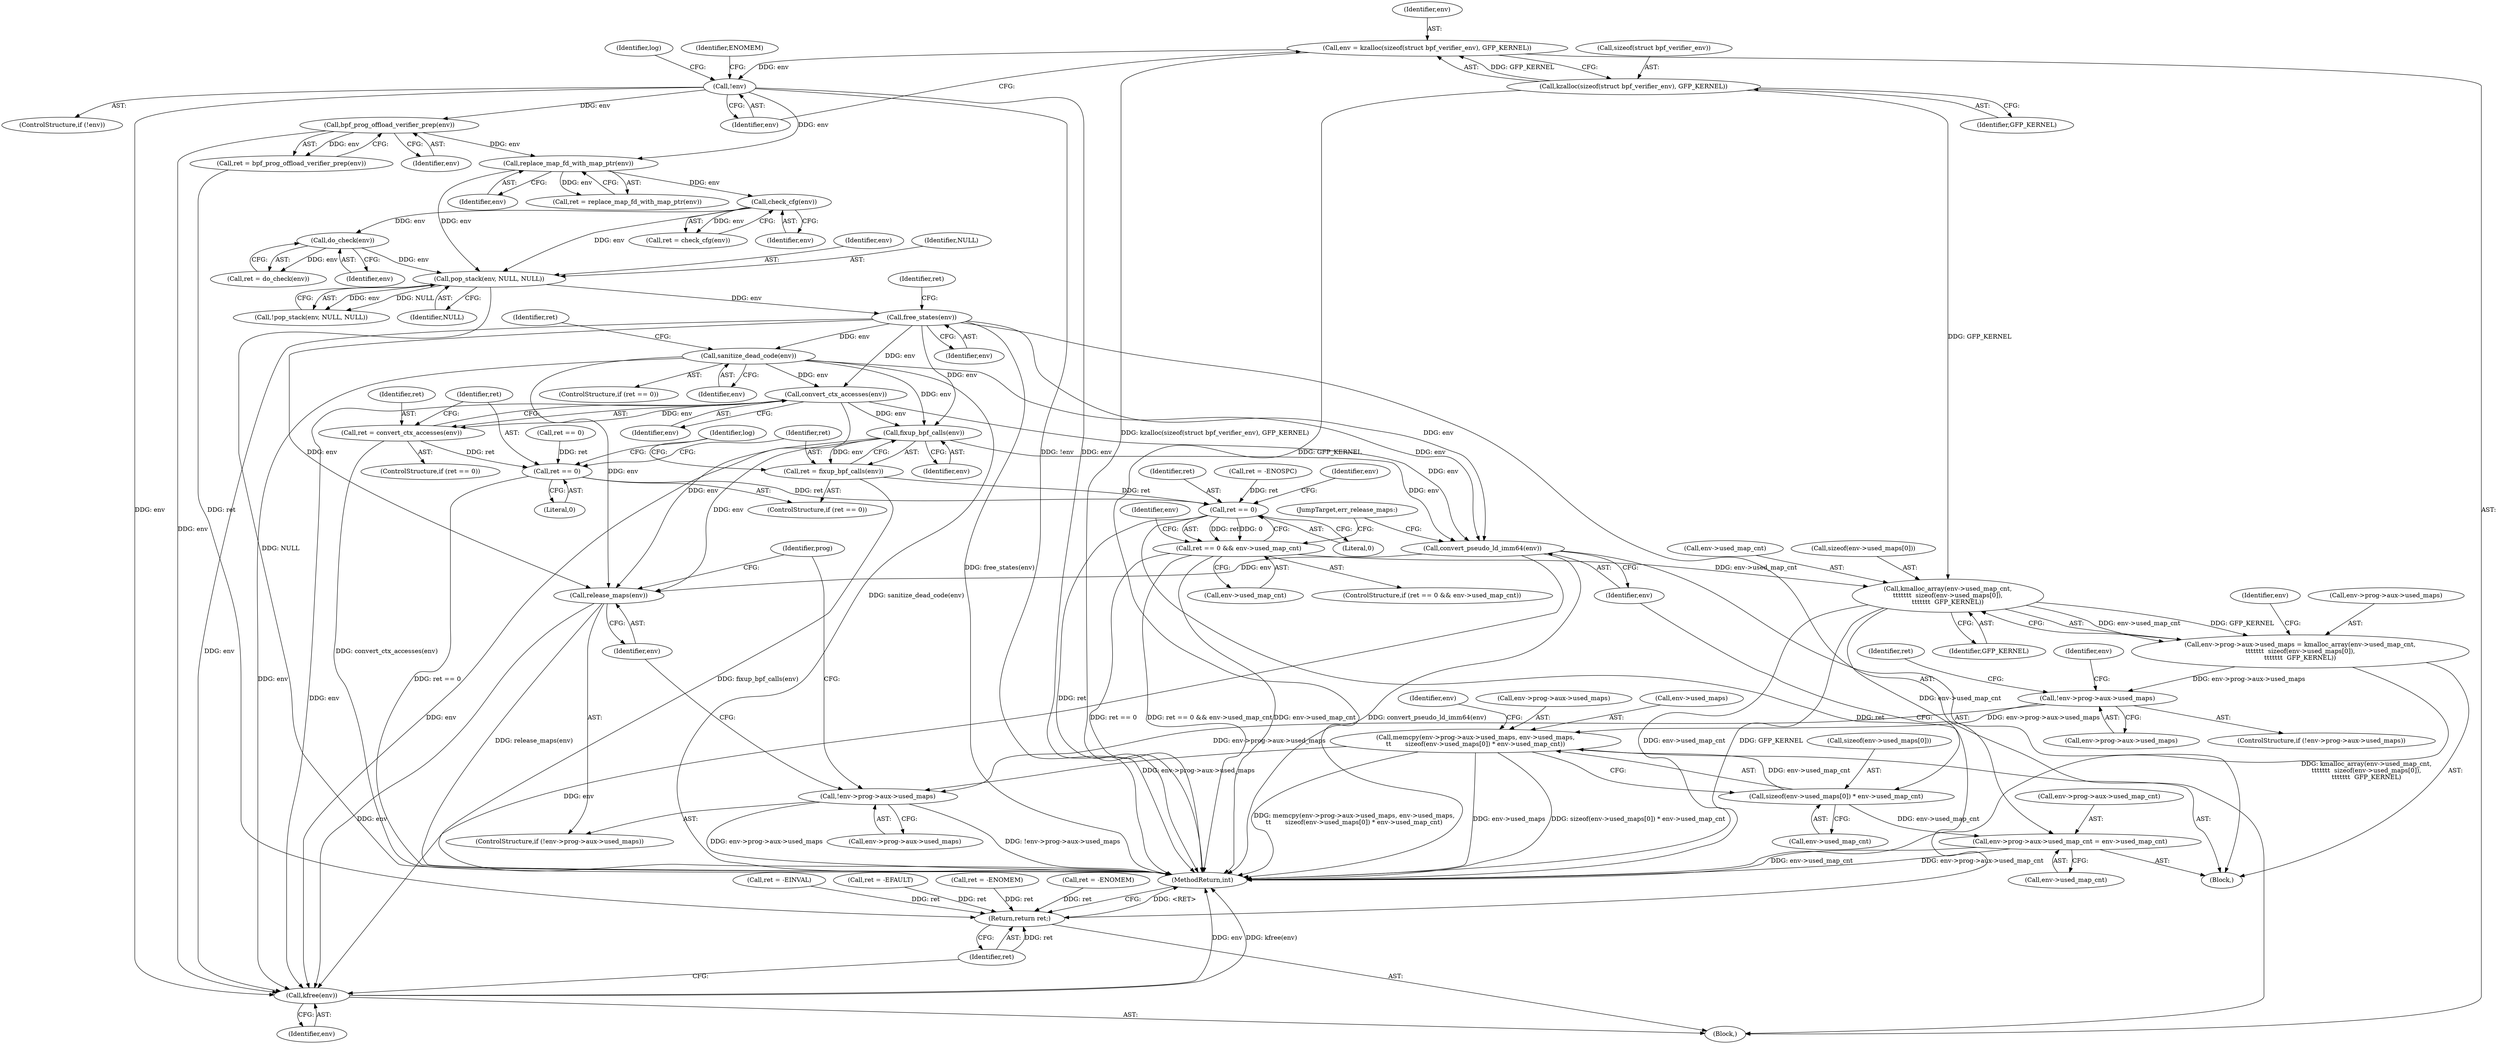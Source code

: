 digraph "0_linux_c131187db2d3fa2f8bf32fdf4e9a4ef805168467_0@API" {
"1000364" [label="(Call,free_states(env))"];
"1000360" [label="(Call,pop_stack(env, NULL, NULL))"];
"1000325" [label="(Call,check_cfg(env))"];
"1000293" [label="(Call,replace_map_fd_with_map_ptr(env))"];
"1000286" [label="(Call,bpf_prog_offload_verifier_prep(env))"];
"1000135" [label="(Call,!env)"];
"1000128" [label="(Call,env = kzalloc(sizeof(struct bpf_verifier_env), GFP_KERNEL))"];
"1000130" [label="(Call,kzalloc(sizeof(struct bpf_verifier_env), GFP_KERNEL))"];
"1000340" [label="(Call,do_check(env))"];
"1000370" [label="(Call,sanitize_dead_code(env))"];
"1000378" [label="(Call,convert_ctx_accesses(env))"];
"1000376" [label="(Call,ret = convert_ctx_accesses(env))"];
"1000381" [label="(Call,ret == 0)"];
"1000416" [label="(Call,ret == 0)"];
"1000415" [label="(Call,ret == 0 && env->used_map_cnt)"];
"1000431" [label="(Call,kmalloc_array(env->used_map_cnt,\n\t\t\t\t\t\t\t  sizeof(env->used_maps[0]),\n\t\t\t\t\t\t\t  GFP_KERNEL))"];
"1000423" [label="(Call,env->prog->aux->used_maps = kmalloc_array(env->used_map_cnt,\n\t\t\t\t\t\t\t  sizeof(env->used_maps[0]),\n\t\t\t\t\t\t\t  GFP_KERNEL))"];
"1000443" [label="(Call,!env->prog->aux->used_maps)"];
"1000457" [label="(Call,memcpy(env->prog->aux->used_maps, env->used_maps,\n\t\t       sizeof(env->used_maps[0]) * env->used_map_cnt))"];
"1000493" [label="(Call,!env->prog->aux->used_maps)"];
"1000468" [label="(Call,sizeof(env->used_maps[0]) * env->used_map_cnt)"];
"1000478" [label="(Call,env->prog->aux->used_map_cnt = env->used_map_cnt)"];
"1000520" [label="(Return,return ret;)"];
"1000386" [label="(Call,fixup_bpf_calls(env))"];
"1000384" [label="(Call,ret = fixup_bpf_calls(env))"];
"1000489" [label="(Call,convert_pseudo_ld_imm64(env))"];
"1000501" [label="(Call,release_maps(env))"];
"1000518" [label="(Call,kfree(env))"];
"1000371" [label="(Identifier,env)"];
"1000420" [label="(Identifier,env)"];
"1000458" [label="(Call,env->prog->aux->used_maps)"];
"1000492" [label="(ControlStructure,if (!env->prog->aux->used_maps))"];
"1000432" [label="(Call,env->used_map_cnt)"];
"1000417" [label="(Identifier,ret)"];
"1000135" [label="(Call,!env)"];
"1000478" [label="(Call,env->prog->aux->used_map_cnt = env->used_map_cnt)"];
"1000457" [label="(Call,memcpy(env->prog->aux->used_maps, env->used_maps,\n\t\t       sizeof(env->used_maps[0]) * env->used_map_cnt))"];
"1000386" [label="(Call,fixup_bpf_calls(env))"];
"1000377" [label="(Identifier,ret)"];
"1000341" [label="(Identifier,env)"];
"1000129" [label="(Identifier,env)"];
"1000494" [label="(Call,env->prog->aux->used_maps)"];
"1000518" [label="(Call,kfree(env))"];
"1000444" [label="(Call,env->prog->aux->used_maps)"];
"1000453" [label="(Identifier,ret)"];
"1000419" [label="(Call,env->used_map_cnt)"];
"1000441" [label="(Identifier,GFP_KERNEL)"];
"1000493" [label="(Call,!env->prog->aux->used_maps)"];
"1000365" [label="(Identifier,env)"];
"1000427" [label="(Identifier,env)"];
"1000325" [label="(Call,check_cfg(env))"];
"1000383" [label="(Literal,0)"];
"1000384" [label="(Call,ret = fixup_bpf_calls(env))"];
"1000435" [label="(Call,sizeof(env->used_maps[0]))"];
"1000416" [label="(Call,ret == 0)"];
"1000226" [label="(Call,ret = -EINVAL)"];
"1000505" [label="(Identifier,prog)"];
"1000372" [label="(ControlStructure,if (ret == 0))"];
"1000422" [label="(Block,)"];
"1000415" [label="(Call,ret == 0 && env->used_map_cnt)"];
"1000442" [label="(ControlStructure,if (!env->prog->aux->used_maps))"];
"1000409" [label="(Call,ret = -EFAULT)"];
"1000381" [label="(Call,ret == 0)"];
"1000130" [label="(Call,kzalloc(sizeof(struct bpf_verifier_env), GFP_KERNEL))"];
"1000521" [label="(Identifier,ret)"];
"1000370" [label="(Call,sanitize_dead_code(env))"];
"1000366" [label="(ControlStructure,if (ret == 0))"];
"1000131" [label="(Call,sizeof(struct bpf_verifier_env))"];
"1000486" [label="(Call,env->used_map_cnt)"];
"1000134" [label="(ControlStructure,if (!env))"];
"1000502" [label="(Identifier,env)"];
"1000368" [label="(Identifier,ret)"];
"1000323" [label="(Call,ret = check_cfg(env))"];
"1000520" [label="(Return,return ret;)"];
"1000522" [label="(MethodReturn,int)"];
"1000293" [label="(Call,replace_map_fd_with_map_ptr(env))"];
"1000141" [label="(Identifier,log)"];
"1000359" [label="(Call,!pop_stack(env, NULL, NULL))"];
"1000452" [label="(Call,ret = -ENOMEM)"];
"1000360" [label="(Call,pop_stack(env, NULL, NULL))"];
"1000378" [label="(Call,convert_ctx_accesses(env))"];
"1000395" [label="(Call,ret = -ENOSPC)"];
"1000501" [label="(Call,release_maps(env))"];
"1000361" [label="(Identifier,env)"];
"1000391" [label="(Identifier,log)"];
"1000364" [label="(Call,free_states(env))"];
"1000385" [label="(Identifier,ret)"];
"1000294" [label="(Identifier,env)"];
"1000158" [label="(Call,ret = -ENOMEM)"];
"1000447" [label="(Identifier,env)"];
"1000373" [label="(Call,ret == 0)"];
"1000139" [label="(Identifier,ENOMEM)"];
"1000286" [label="(Call,bpf_prog_offload_verifier_prep(env))"];
"1000387" [label="(Identifier,env)"];
"1000423" [label="(Call,env->prog->aux->used_maps = kmalloc_array(env->used_map_cnt,\n\t\t\t\t\t\t\t  sizeof(env->used_maps[0]),\n\t\t\t\t\t\t\t  GFP_KERNEL))"];
"1000424" [label="(Call,env->prog->aux->used_maps)"];
"1000326" [label="(Identifier,env)"];
"1000468" [label="(Call,sizeof(env->used_maps[0]) * env->used_map_cnt)"];
"1000418" [label="(Literal,0)"];
"1000363" [label="(Identifier,NULL)"];
"1000112" [label="(Block,)"];
"1000284" [label="(Call,ret = bpf_prog_offload_verifier_prep(env))"];
"1000475" [label="(Call,env->used_map_cnt)"];
"1000374" [label="(Identifier,ret)"];
"1000376" [label="(Call,ret = convert_ctx_accesses(env))"];
"1000519" [label="(Identifier,env)"];
"1000443" [label="(Call,!env->prog->aux->used_maps)"];
"1000136" [label="(Identifier,env)"];
"1000491" [label="(JumpTarget,err_release_maps:)"];
"1000128" [label="(Call,env = kzalloc(sizeof(struct bpf_verifier_env), GFP_KERNEL))"];
"1000291" [label="(Call,ret = replace_map_fd_with_map_ptr(env))"];
"1000133" [label="(Identifier,GFP_KERNEL)"];
"1000379" [label="(Identifier,env)"];
"1000382" [label="(Identifier,ret)"];
"1000340" [label="(Call,do_check(env))"];
"1000338" [label="(Call,ret = do_check(env))"];
"1000414" [label="(ControlStructure,if (ret == 0 && env->used_map_cnt))"];
"1000465" [label="(Call,env->used_maps)"];
"1000362" [label="(Identifier,NULL)"];
"1000380" [label="(ControlStructure,if (ret == 0))"];
"1000490" [label="(Identifier,env)"];
"1000287" [label="(Identifier,env)"];
"1000431" [label="(Call,kmalloc_array(env->used_map_cnt,\n\t\t\t\t\t\t\t  sizeof(env->used_maps[0]),\n\t\t\t\t\t\t\t  GFP_KERNEL))"];
"1000489" [label="(Call,convert_pseudo_ld_imm64(env))"];
"1000461" [label="(Identifier,env)"];
"1000482" [label="(Identifier,env)"];
"1000469" [label="(Call,sizeof(env->used_maps[0]))"];
"1000479" [label="(Call,env->prog->aux->used_map_cnt)"];
"1000364" -> "1000112"  [label="AST: "];
"1000364" -> "1000365"  [label="CFG: "];
"1000365" -> "1000364"  [label="AST: "];
"1000368" -> "1000364"  [label="CFG: "];
"1000364" -> "1000522"  [label="DDG: free_states(env)"];
"1000360" -> "1000364"  [label="DDG: env"];
"1000364" -> "1000370"  [label="DDG: env"];
"1000364" -> "1000378"  [label="DDG: env"];
"1000364" -> "1000386"  [label="DDG: env"];
"1000364" -> "1000489"  [label="DDG: env"];
"1000364" -> "1000501"  [label="DDG: env"];
"1000364" -> "1000518"  [label="DDG: env"];
"1000360" -> "1000359"  [label="AST: "];
"1000360" -> "1000363"  [label="CFG: "];
"1000361" -> "1000360"  [label="AST: "];
"1000362" -> "1000360"  [label="AST: "];
"1000363" -> "1000360"  [label="AST: "];
"1000359" -> "1000360"  [label="CFG: "];
"1000360" -> "1000522"  [label="DDG: NULL"];
"1000360" -> "1000359"  [label="DDG: env"];
"1000360" -> "1000359"  [label="DDG: NULL"];
"1000325" -> "1000360"  [label="DDG: env"];
"1000293" -> "1000360"  [label="DDG: env"];
"1000340" -> "1000360"  [label="DDG: env"];
"1000325" -> "1000323"  [label="AST: "];
"1000325" -> "1000326"  [label="CFG: "];
"1000326" -> "1000325"  [label="AST: "];
"1000323" -> "1000325"  [label="CFG: "];
"1000325" -> "1000323"  [label="DDG: env"];
"1000293" -> "1000325"  [label="DDG: env"];
"1000325" -> "1000340"  [label="DDG: env"];
"1000293" -> "1000291"  [label="AST: "];
"1000293" -> "1000294"  [label="CFG: "];
"1000294" -> "1000293"  [label="AST: "];
"1000291" -> "1000293"  [label="CFG: "];
"1000293" -> "1000291"  [label="DDG: env"];
"1000286" -> "1000293"  [label="DDG: env"];
"1000135" -> "1000293"  [label="DDG: env"];
"1000286" -> "1000284"  [label="AST: "];
"1000286" -> "1000287"  [label="CFG: "];
"1000287" -> "1000286"  [label="AST: "];
"1000284" -> "1000286"  [label="CFG: "];
"1000286" -> "1000284"  [label="DDG: env"];
"1000135" -> "1000286"  [label="DDG: env"];
"1000286" -> "1000518"  [label="DDG: env"];
"1000135" -> "1000134"  [label="AST: "];
"1000135" -> "1000136"  [label="CFG: "];
"1000136" -> "1000135"  [label="AST: "];
"1000139" -> "1000135"  [label="CFG: "];
"1000141" -> "1000135"  [label="CFG: "];
"1000135" -> "1000522"  [label="DDG: !env"];
"1000135" -> "1000522"  [label="DDG: env"];
"1000128" -> "1000135"  [label="DDG: env"];
"1000135" -> "1000518"  [label="DDG: env"];
"1000128" -> "1000112"  [label="AST: "];
"1000128" -> "1000130"  [label="CFG: "];
"1000129" -> "1000128"  [label="AST: "];
"1000130" -> "1000128"  [label="AST: "];
"1000136" -> "1000128"  [label="CFG: "];
"1000128" -> "1000522"  [label="DDG: kzalloc(sizeof(struct bpf_verifier_env), GFP_KERNEL)"];
"1000130" -> "1000128"  [label="DDG: GFP_KERNEL"];
"1000130" -> "1000133"  [label="CFG: "];
"1000131" -> "1000130"  [label="AST: "];
"1000133" -> "1000130"  [label="AST: "];
"1000130" -> "1000522"  [label="DDG: GFP_KERNEL"];
"1000130" -> "1000431"  [label="DDG: GFP_KERNEL"];
"1000340" -> "1000338"  [label="AST: "];
"1000340" -> "1000341"  [label="CFG: "];
"1000341" -> "1000340"  [label="AST: "];
"1000338" -> "1000340"  [label="CFG: "];
"1000340" -> "1000338"  [label="DDG: env"];
"1000370" -> "1000366"  [label="AST: "];
"1000370" -> "1000371"  [label="CFG: "];
"1000371" -> "1000370"  [label="AST: "];
"1000374" -> "1000370"  [label="CFG: "];
"1000370" -> "1000522"  [label="DDG: sanitize_dead_code(env)"];
"1000370" -> "1000378"  [label="DDG: env"];
"1000370" -> "1000386"  [label="DDG: env"];
"1000370" -> "1000489"  [label="DDG: env"];
"1000370" -> "1000501"  [label="DDG: env"];
"1000370" -> "1000518"  [label="DDG: env"];
"1000378" -> "1000376"  [label="AST: "];
"1000378" -> "1000379"  [label="CFG: "];
"1000379" -> "1000378"  [label="AST: "];
"1000376" -> "1000378"  [label="CFG: "];
"1000378" -> "1000376"  [label="DDG: env"];
"1000378" -> "1000386"  [label="DDG: env"];
"1000378" -> "1000489"  [label="DDG: env"];
"1000378" -> "1000501"  [label="DDG: env"];
"1000378" -> "1000518"  [label="DDG: env"];
"1000376" -> "1000372"  [label="AST: "];
"1000377" -> "1000376"  [label="AST: "];
"1000382" -> "1000376"  [label="CFG: "];
"1000376" -> "1000522"  [label="DDG: convert_ctx_accesses(env)"];
"1000376" -> "1000381"  [label="DDG: ret"];
"1000381" -> "1000380"  [label="AST: "];
"1000381" -> "1000383"  [label="CFG: "];
"1000382" -> "1000381"  [label="AST: "];
"1000383" -> "1000381"  [label="AST: "];
"1000385" -> "1000381"  [label="CFG: "];
"1000391" -> "1000381"  [label="CFG: "];
"1000381" -> "1000522"  [label="DDG: ret == 0"];
"1000373" -> "1000381"  [label="DDG: ret"];
"1000381" -> "1000416"  [label="DDG: ret"];
"1000416" -> "1000415"  [label="AST: "];
"1000416" -> "1000418"  [label="CFG: "];
"1000417" -> "1000416"  [label="AST: "];
"1000418" -> "1000416"  [label="AST: "];
"1000420" -> "1000416"  [label="CFG: "];
"1000415" -> "1000416"  [label="CFG: "];
"1000416" -> "1000522"  [label="DDG: ret"];
"1000416" -> "1000415"  [label="DDG: ret"];
"1000416" -> "1000415"  [label="DDG: 0"];
"1000395" -> "1000416"  [label="DDG: ret"];
"1000384" -> "1000416"  [label="DDG: ret"];
"1000416" -> "1000520"  [label="DDG: ret"];
"1000415" -> "1000414"  [label="AST: "];
"1000415" -> "1000419"  [label="CFG: "];
"1000419" -> "1000415"  [label="AST: "];
"1000427" -> "1000415"  [label="CFG: "];
"1000491" -> "1000415"  [label="CFG: "];
"1000415" -> "1000522"  [label="DDG: ret == 0"];
"1000415" -> "1000522"  [label="DDG: ret == 0 && env->used_map_cnt"];
"1000415" -> "1000522"  [label="DDG: env->used_map_cnt"];
"1000415" -> "1000431"  [label="DDG: env->used_map_cnt"];
"1000431" -> "1000423"  [label="AST: "];
"1000431" -> "1000441"  [label="CFG: "];
"1000432" -> "1000431"  [label="AST: "];
"1000435" -> "1000431"  [label="AST: "];
"1000441" -> "1000431"  [label="AST: "];
"1000423" -> "1000431"  [label="CFG: "];
"1000431" -> "1000522"  [label="DDG: env->used_map_cnt"];
"1000431" -> "1000522"  [label="DDG: GFP_KERNEL"];
"1000431" -> "1000423"  [label="DDG: env->used_map_cnt"];
"1000431" -> "1000423"  [label="DDG: GFP_KERNEL"];
"1000431" -> "1000468"  [label="DDG: env->used_map_cnt"];
"1000423" -> "1000422"  [label="AST: "];
"1000424" -> "1000423"  [label="AST: "];
"1000447" -> "1000423"  [label="CFG: "];
"1000423" -> "1000522"  [label="DDG: kmalloc_array(env->used_map_cnt,\n\t\t\t\t\t\t\t  sizeof(env->used_maps[0]),\n\t\t\t\t\t\t\t  GFP_KERNEL)"];
"1000423" -> "1000443"  [label="DDG: env->prog->aux->used_maps"];
"1000443" -> "1000442"  [label="AST: "];
"1000443" -> "1000444"  [label="CFG: "];
"1000444" -> "1000443"  [label="AST: "];
"1000453" -> "1000443"  [label="CFG: "];
"1000461" -> "1000443"  [label="CFG: "];
"1000443" -> "1000457"  [label="DDG: env->prog->aux->used_maps"];
"1000443" -> "1000493"  [label="DDG: env->prog->aux->used_maps"];
"1000457" -> "1000422"  [label="AST: "];
"1000457" -> "1000468"  [label="CFG: "];
"1000458" -> "1000457"  [label="AST: "];
"1000465" -> "1000457"  [label="AST: "];
"1000468" -> "1000457"  [label="AST: "];
"1000482" -> "1000457"  [label="CFG: "];
"1000457" -> "1000522"  [label="DDG: memcpy(env->prog->aux->used_maps, env->used_maps,\n\t\t       sizeof(env->used_maps[0]) * env->used_map_cnt)"];
"1000457" -> "1000522"  [label="DDG: env->used_maps"];
"1000457" -> "1000522"  [label="DDG: sizeof(env->used_maps[0]) * env->used_map_cnt"];
"1000468" -> "1000457"  [label="DDG: env->used_map_cnt"];
"1000457" -> "1000493"  [label="DDG: env->prog->aux->used_maps"];
"1000493" -> "1000492"  [label="AST: "];
"1000493" -> "1000494"  [label="CFG: "];
"1000494" -> "1000493"  [label="AST: "];
"1000502" -> "1000493"  [label="CFG: "];
"1000505" -> "1000493"  [label="CFG: "];
"1000493" -> "1000522"  [label="DDG: env->prog->aux->used_maps"];
"1000493" -> "1000522"  [label="DDG: !env->prog->aux->used_maps"];
"1000468" -> "1000475"  [label="CFG: "];
"1000469" -> "1000468"  [label="AST: "];
"1000475" -> "1000468"  [label="AST: "];
"1000468" -> "1000478"  [label="DDG: env->used_map_cnt"];
"1000478" -> "1000422"  [label="AST: "];
"1000478" -> "1000486"  [label="CFG: "];
"1000479" -> "1000478"  [label="AST: "];
"1000486" -> "1000478"  [label="AST: "];
"1000490" -> "1000478"  [label="CFG: "];
"1000478" -> "1000522"  [label="DDG: env->used_map_cnt"];
"1000478" -> "1000522"  [label="DDG: env->prog->aux->used_map_cnt"];
"1000520" -> "1000112"  [label="AST: "];
"1000520" -> "1000521"  [label="CFG: "];
"1000521" -> "1000520"  [label="AST: "];
"1000522" -> "1000520"  [label="CFG: "];
"1000520" -> "1000522"  [label="DDG: <RET>"];
"1000521" -> "1000520"  [label="DDG: ret"];
"1000158" -> "1000520"  [label="DDG: ret"];
"1000226" -> "1000520"  [label="DDG: ret"];
"1000284" -> "1000520"  [label="DDG: ret"];
"1000409" -> "1000520"  [label="DDG: ret"];
"1000452" -> "1000520"  [label="DDG: ret"];
"1000386" -> "1000384"  [label="AST: "];
"1000386" -> "1000387"  [label="CFG: "];
"1000387" -> "1000386"  [label="AST: "];
"1000384" -> "1000386"  [label="CFG: "];
"1000386" -> "1000384"  [label="DDG: env"];
"1000386" -> "1000489"  [label="DDG: env"];
"1000386" -> "1000501"  [label="DDG: env"];
"1000386" -> "1000518"  [label="DDG: env"];
"1000384" -> "1000380"  [label="AST: "];
"1000385" -> "1000384"  [label="AST: "];
"1000391" -> "1000384"  [label="CFG: "];
"1000384" -> "1000522"  [label="DDG: fixup_bpf_calls(env)"];
"1000489" -> "1000422"  [label="AST: "];
"1000489" -> "1000490"  [label="CFG: "];
"1000490" -> "1000489"  [label="AST: "];
"1000491" -> "1000489"  [label="CFG: "];
"1000489" -> "1000522"  [label="DDG: convert_pseudo_ld_imm64(env)"];
"1000489" -> "1000501"  [label="DDG: env"];
"1000489" -> "1000518"  [label="DDG: env"];
"1000501" -> "1000492"  [label="AST: "];
"1000501" -> "1000502"  [label="CFG: "];
"1000502" -> "1000501"  [label="AST: "];
"1000505" -> "1000501"  [label="CFG: "];
"1000501" -> "1000522"  [label="DDG: release_maps(env)"];
"1000501" -> "1000518"  [label="DDG: env"];
"1000518" -> "1000112"  [label="AST: "];
"1000518" -> "1000519"  [label="CFG: "];
"1000519" -> "1000518"  [label="AST: "];
"1000521" -> "1000518"  [label="CFG: "];
"1000518" -> "1000522"  [label="DDG: env"];
"1000518" -> "1000522"  [label="DDG: kfree(env)"];
}
